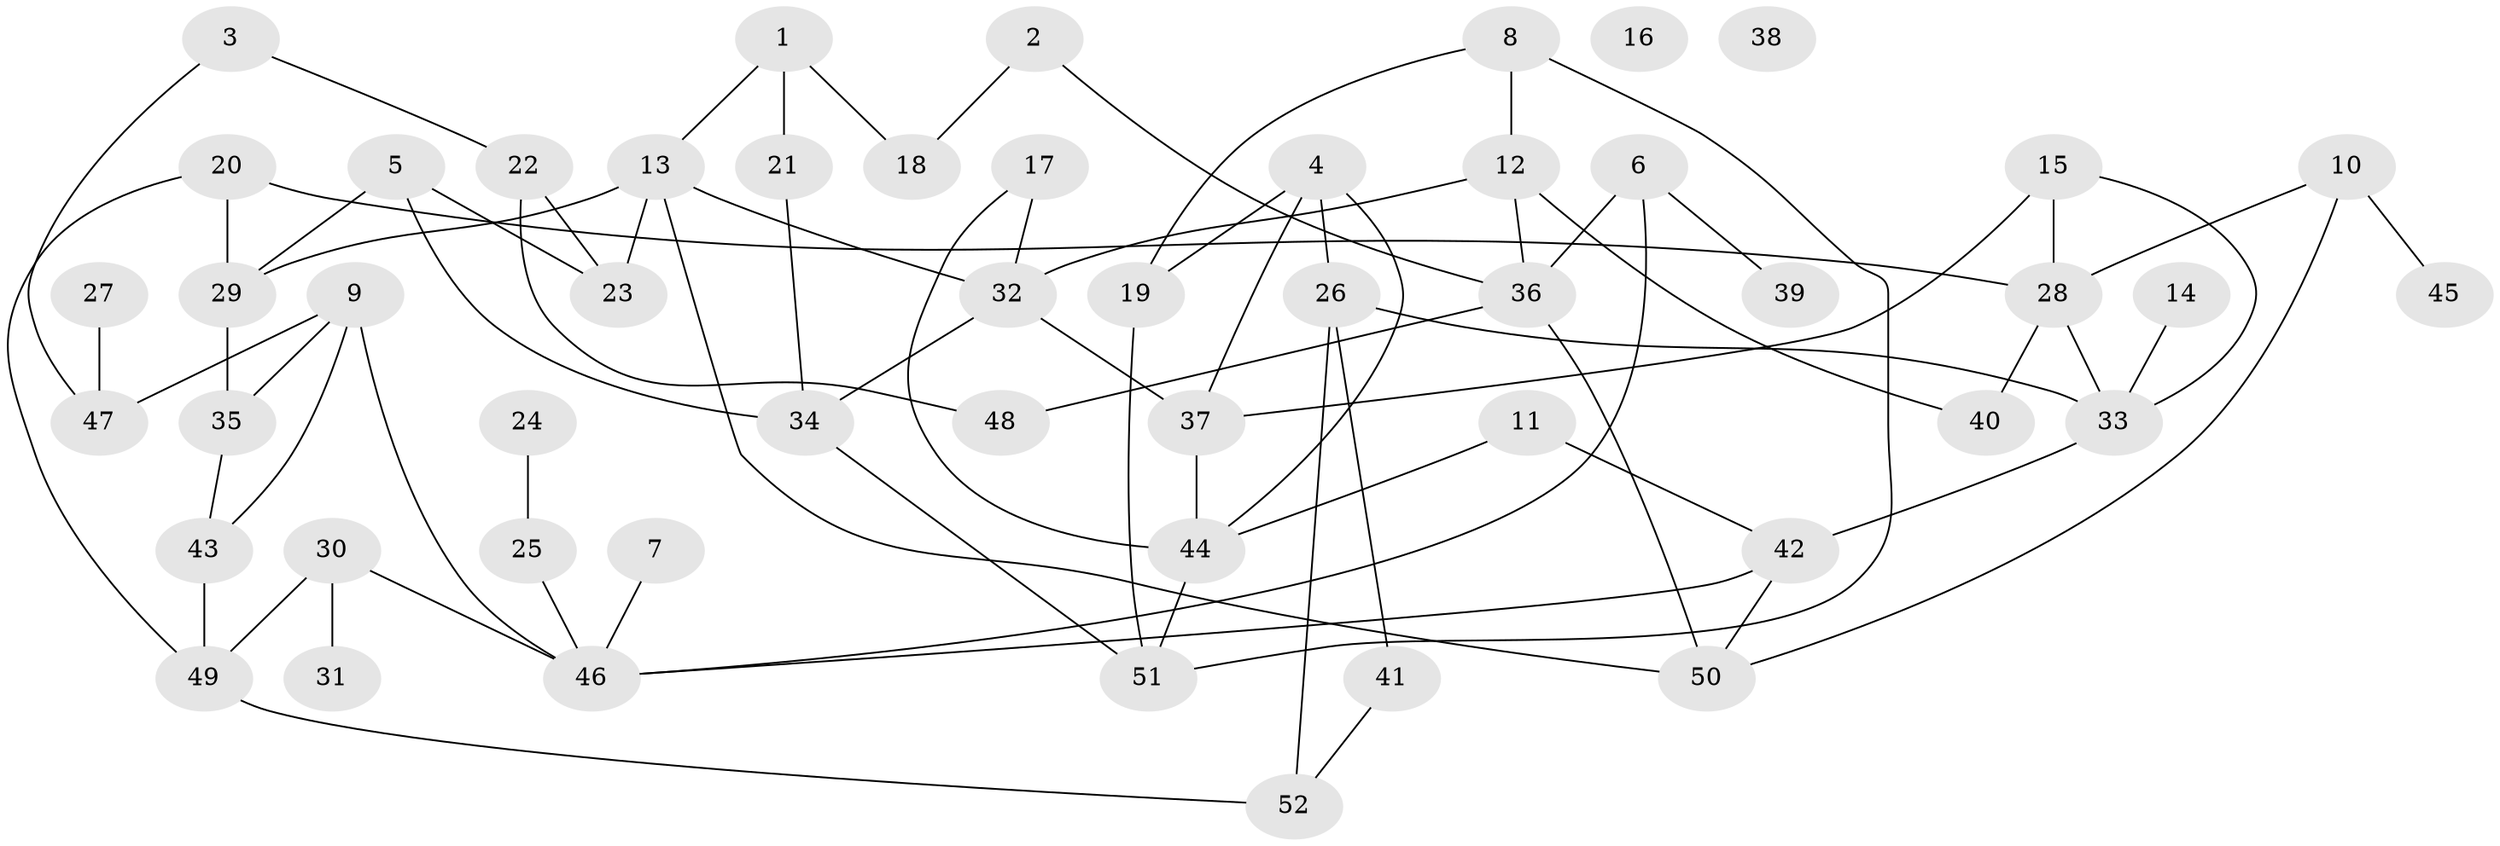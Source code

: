 // Generated by graph-tools (version 1.1) at 2025/33/03/09/25 02:33:37]
// undirected, 52 vertices, 76 edges
graph export_dot {
graph [start="1"]
  node [color=gray90,style=filled];
  1;
  2;
  3;
  4;
  5;
  6;
  7;
  8;
  9;
  10;
  11;
  12;
  13;
  14;
  15;
  16;
  17;
  18;
  19;
  20;
  21;
  22;
  23;
  24;
  25;
  26;
  27;
  28;
  29;
  30;
  31;
  32;
  33;
  34;
  35;
  36;
  37;
  38;
  39;
  40;
  41;
  42;
  43;
  44;
  45;
  46;
  47;
  48;
  49;
  50;
  51;
  52;
  1 -- 13;
  1 -- 18;
  1 -- 21;
  2 -- 18;
  2 -- 36;
  3 -- 22;
  3 -- 47;
  4 -- 19;
  4 -- 26;
  4 -- 37;
  4 -- 44;
  5 -- 23;
  5 -- 29;
  5 -- 34;
  6 -- 36;
  6 -- 39;
  6 -- 46;
  7 -- 46;
  8 -- 12;
  8 -- 19;
  8 -- 51;
  9 -- 35;
  9 -- 43;
  9 -- 46;
  9 -- 47;
  10 -- 28;
  10 -- 45;
  10 -- 50;
  11 -- 42;
  11 -- 44;
  12 -- 32;
  12 -- 36;
  12 -- 40;
  13 -- 23;
  13 -- 29;
  13 -- 32;
  13 -- 50;
  14 -- 33;
  15 -- 28;
  15 -- 33;
  15 -- 37;
  17 -- 32;
  17 -- 44;
  19 -- 51;
  20 -- 28;
  20 -- 29;
  20 -- 49;
  21 -- 34;
  22 -- 23;
  22 -- 48;
  24 -- 25;
  25 -- 46;
  26 -- 33;
  26 -- 41;
  26 -- 52;
  27 -- 47;
  28 -- 33;
  28 -- 40;
  29 -- 35;
  30 -- 31;
  30 -- 46;
  30 -- 49;
  32 -- 34;
  32 -- 37;
  33 -- 42;
  34 -- 51;
  35 -- 43;
  36 -- 48;
  36 -- 50;
  37 -- 44;
  41 -- 52;
  42 -- 46;
  42 -- 50;
  43 -- 49;
  44 -- 51;
  49 -- 52;
}

